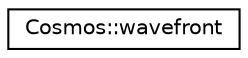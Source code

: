 digraph "Graphical Class Hierarchy"
{
 // INTERACTIVE_SVG=YES
  edge [fontname="Helvetica",fontsize="10",labelfontname="Helvetica",labelfontsize="10"];
  node [fontname="Helvetica",fontsize="10",shape=record];
  rankdir="LR";
  Node0 [label="Cosmos::wavefront",height=0.2,width=0.4,color="black", fillcolor="white", style="filled",URL="$class_cosmos_1_1wavefront.html"];
}
